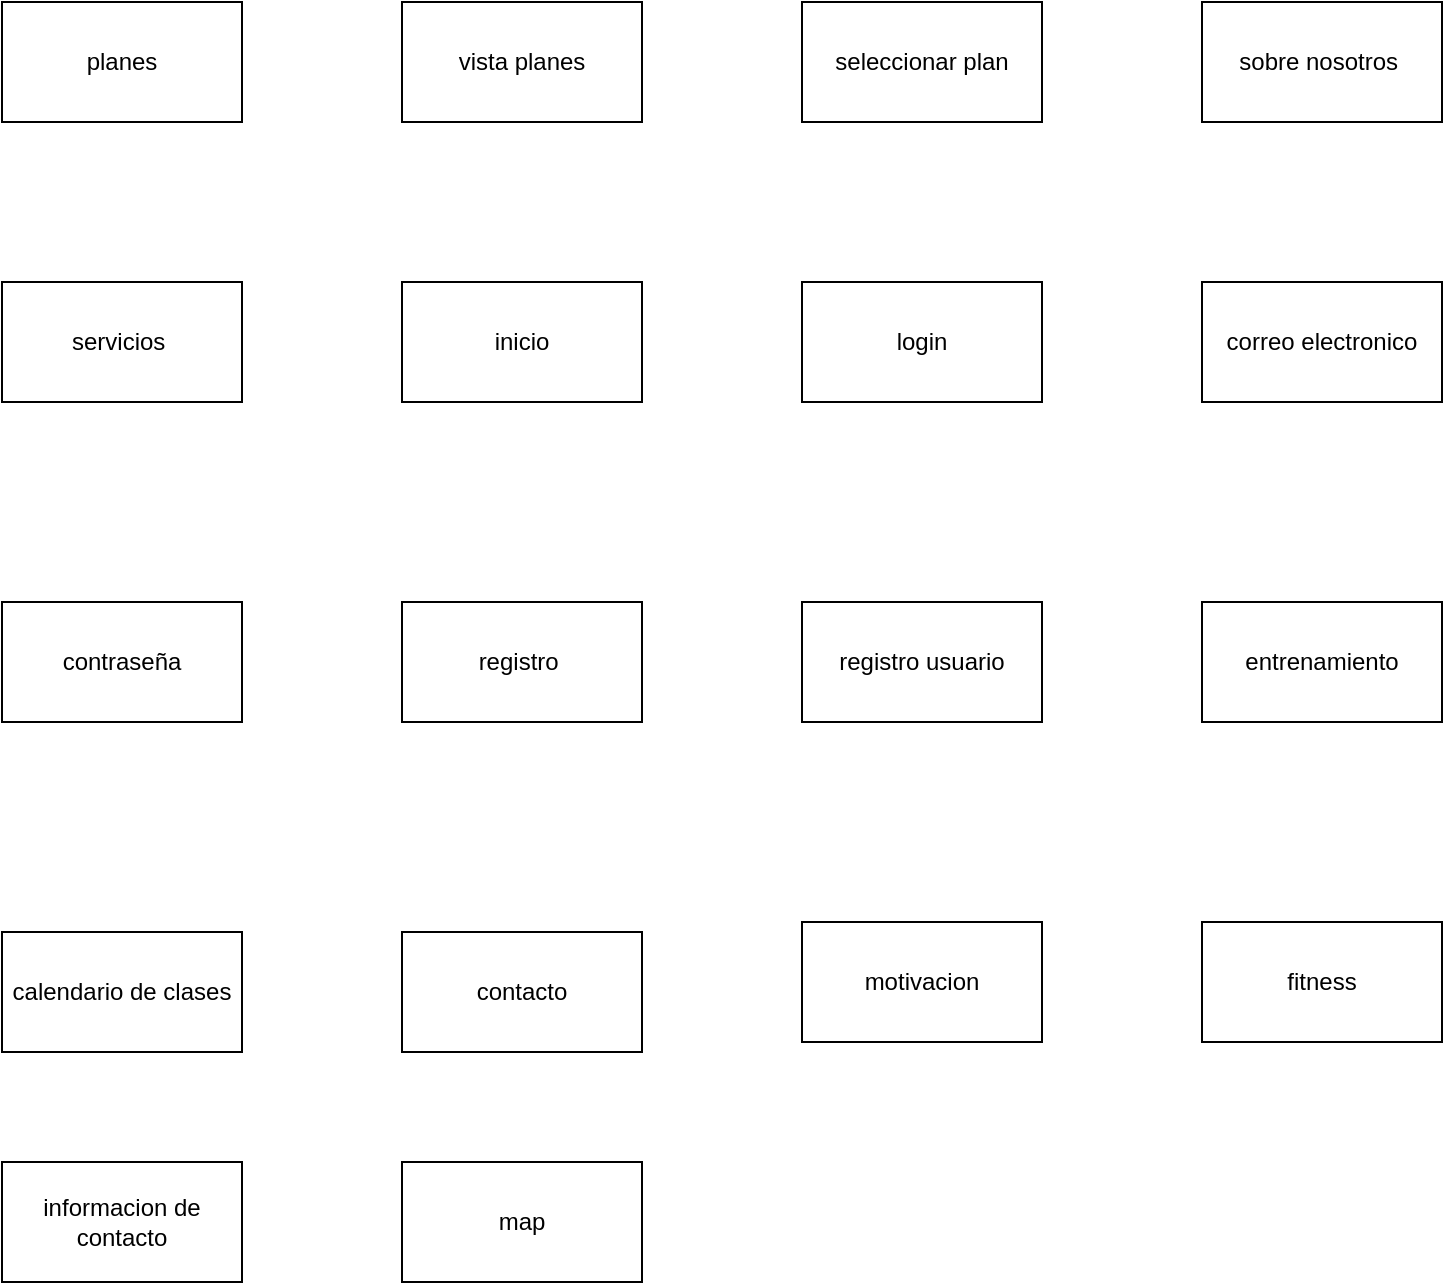 <mxfile version="20.1.2" type="github">
  <diagram id="6QAPDM_PzM3LNXaCRDs2" name="Página-1">
    <mxGraphModel dx="1381" dy="756" grid="1" gridSize="10" guides="1" tooltips="1" connect="1" arrows="1" fold="1" page="1" pageScale="1" pageWidth="827" pageHeight="1169" math="0" shadow="0">
      <root>
        <mxCell id="0" />
        <mxCell id="1" parent="0" />
        <mxCell id="0gMU3o7PZoIPOLcFI7CE-1" value="inicio" style="rounded=0;whiteSpace=wrap;html=1;imageAspect=1;absoluteArcSize=0;gradientColor=none;fillColor=default;strokeColor=default;autosize=0;" vertex="1" parent="1">
          <mxGeometry x="240" y="200" width="120" height="60" as="geometry" />
        </mxCell>
        <mxCell id="0gMU3o7PZoIPOLcFI7CE-2" value="planes" style="rounded=0;whiteSpace=wrap;html=1;imageAspect=1;absoluteArcSize=0;gradientColor=none;fillColor=default;strokeColor=default;autosize=0;" vertex="1" parent="1">
          <mxGeometry x="40" y="60" width="120" height="60" as="geometry" />
        </mxCell>
        <mxCell id="0gMU3o7PZoIPOLcFI7CE-3" value="servicios&amp;nbsp;" style="rounded=0;whiteSpace=wrap;html=1;imageAspect=1;absoluteArcSize=0;gradientColor=none;fillColor=default;strokeColor=default;autosize=0;" vertex="1" parent="1">
          <mxGeometry x="40" y="200" width="120" height="60" as="geometry" />
        </mxCell>
        <mxCell id="0gMU3o7PZoIPOLcFI7CE-4" value="contacto" style="rounded=0;whiteSpace=wrap;html=1;imageAspect=1;absoluteArcSize=0;gradientColor=none;fillColor=default;strokeColor=default;autosize=0;" vertex="1" parent="1">
          <mxGeometry x="240" y="525" width="120" height="60" as="geometry" />
        </mxCell>
        <mxCell id="0gMU3o7PZoIPOLcFI7CE-5" value="sobre nosotros&amp;nbsp;" style="rounded=0;whiteSpace=wrap;html=1;imageAspect=1;absoluteArcSize=0;gradientColor=none;fillColor=default;strokeColor=default;autosize=0;" vertex="1" parent="1">
          <mxGeometry x="640" y="60" width="120" height="60" as="geometry" />
        </mxCell>
        <mxCell id="0gMU3o7PZoIPOLcFI7CE-6" value="login" style="rounded=0;whiteSpace=wrap;html=1;imageAspect=1;absoluteArcSize=0;gradientColor=none;fillColor=default;strokeColor=default;autosize=0;" vertex="1" parent="1">
          <mxGeometry x="440" y="200" width="120" height="60" as="geometry" />
        </mxCell>
        <mxCell id="0gMU3o7PZoIPOLcFI7CE-7" value="registro&amp;nbsp;" style="rounded=0;whiteSpace=wrap;html=1;imageAspect=1;absoluteArcSize=0;gradientColor=none;fillColor=default;strokeColor=default;autosize=0;" vertex="1" parent="1">
          <mxGeometry x="240" y="360" width="120" height="60" as="geometry" />
        </mxCell>
        <mxCell id="0gMU3o7PZoIPOLcFI7CE-8" value="correo electronico" style="rounded=0;whiteSpace=wrap;html=1;imageAspect=1;absoluteArcSize=0;gradientColor=none;fillColor=default;strokeColor=default;autosize=0;" vertex="1" parent="1">
          <mxGeometry x="640" y="200" width="120" height="60" as="geometry" />
        </mxCell>
        <mxCell id="0gMU3o7PZoIPOLcFI7CE-9" value="contraseña" style="rounded=0;whiteSpace=wrap;html=1;imageAspect=1;absoluteArcSize=0;gradientColor=none;fillColor=default;strokeColor=default;autosize=0;" vertex="1" parent="1">
          <mxGeometry x="40" y="360" width="120" height="60" as="geometry" />
        </mxCell>
        <mxCell id="0gMU3o7PZoIPOLcFI7CE-10" value="calendario de clases" style="rounded=0;whiteSpace=wrap;html=1;imageAspect=1;absoluteArcSize=0;gradientColor=none;fillColor=default;strokeColor=default;autosize=0;" vertex="1" parent="1">
          <mxGeometry x="40" y="525" width="120" height="60" as="geometry" />
        </mxCell>
        <mxCell id="0gMU3o7PZoIPOLcFI7CE-11" value="fitness" style="rounded=0;whiteSpace=wrap;html=1;imageAspect=1;absoluteArcSize=0;gradientColor=none;fillColor=default;strokeColor=default;autosize=0;" vertex="1" parent="1">
          <mxGeometry x="640" y="520" width="120" height="60" as="geometry" />
        </mxCell>
        <mxCell id="0gMU3o7PZoIPOLcFI7CE-12" value="motivacion" style="rounded=0;whiteSpace=wrap;html=1;imageAspect=1;absoluteArcSize=0;gradientColor=none;fillColor=default;strokeColor=default;autosize=0;" vertex="1" parent="1">
          <mxGeometry x="440" y="520" width="120" height="60" as="geometry" />
        </mxCell>
        <mxCell id="0gMU3o7PZoIPOLcFI7CE-13" value="entrenamiento" style="rounded=0;whiteSpace=wrap;html=1;imageAspect=1;absoluteArcSize=0;gradientColor=none;fillColor=default;strokeColor=default;autosize=0;" vertex="1" parent="1">
          <mxGeometry x="640" y="360" width="120" height="60" as="geometry" />
        </mxCell>
        <mxCell id="0gMU3o7PZoIPOLcFI7CE-26" value="vista planes" style="rounded=0;whiteSpace=wrap;html=1;strokeColor=default;fillColor=default;gradientColor=none;" vertex="1" parent="1">
          <mxGeometry x="240" y="60" width="120" height="60" as="geometry" />
        </mxCell>
        <mxCell id="0gMU3o7PZoIPOLcFI7CE-28" value="seleccionar plan" style="rounded=0;whiteSpace=wrap;html=1;strokeColor=default;fillColor=default;gradientColor=none;" vertex="1" parent="1">
          <mxGeometry x="440" y="60" width="120" height="60" as="geometry" />
        </mxCell>
        <mxCell id="0gMU3o7PZoIPOLcFI7CE-31" value="registro usuario" style="rounded=0;whiteSpace=wrap;html=1;strokeColor=default;fillColor=default;gradientColor=none;" vertex="1" parent="1">
          <mxGeometry x="440" y="360" width="120" height="60" as="geometry" />
        </mxCell>
        <mxCell id="0gMU3o7PZoIPOLcFI7CE-41" value="informacion de contacto" style="whiteSpace=wrap;html=1;rounded=0;gradientColor=none;" vertex="1" parent="1">
          <mxGeometry x="40" y="640" width="120" height="60" as="geometry" />
        </mxCell>
        <mxCell id="0gMU3o7PZoIPOLcFI7CE-43" value="map" style="whiteSpace=wrap;html=1;rounded=0;gradientColor=none;" vertex="1" parent="1">
          <mxGeometry x="240" y="640" width="120" height="60" as="geometry" />
        </mxCell>
      </root>
    </mxGraphModel>
  </diagram>
</mxfile>
